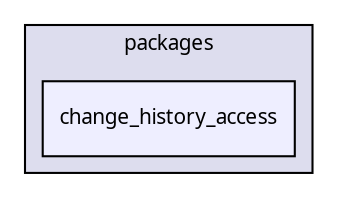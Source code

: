 digraph "packages/database/packages/change_history/packages/change_history_access/" {
  compound=true
  node [ fontsize="10", fontname="FreeSans.ttf"];
  edge [ labelfontsize="10", labelfontname="FreeSans.ttf"];
  subgraph clusterdir_72fd315d3bddda49f0084451f9ba8c30 {
    graph [ bgcolor="#ddddee", pencolor="black", label="packages" fontname="FreeSans.ttf", fontsize="10", URL="dir_72fd315d3bddda49f0084451f9ba8c30.html"]
  dir_9ec5fcfead9876e2d1566970f1c6e70c [shape=box, label="change_history_access", style="filled", fillcolor="#eeeeff", pencolor="black", URL="dir_9ec5fcfead9876e2d1566970f1c6e70c.html"];
  }
}
